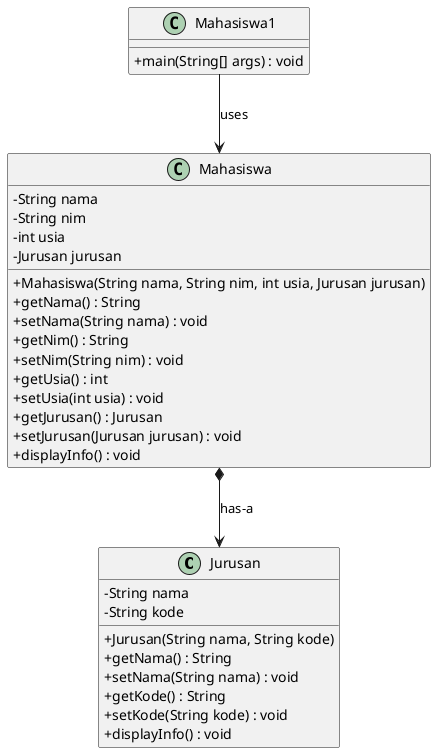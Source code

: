 @startuml Mahasiswa1 
skinparam ClassAttributeIconSize 0
  
    class Jurusan {
        - String nama
        - String kode
        + Jurusan(String nama, String kode)
        + getNama() : String
        + setNama(String nama) : void
        + getKode() : String
        + setKode(String kode) : void
        + displayInfo() : void
    }

    class Mahasiswa {
        - String nama
        - String nim
        - int usia
        - Jurusan jurusan
        + Mahasiswa(String nama, String nim, int usia, Jurusan jurusan)
        + getNama() : String
        + setNama(String nama) : void
        + getNim() : String
        + setNim(String nim) : void
        + getUsia() : int
        + setUsia(int usia) : void
        + getJurusan() : Jurusan
        + setJurusan(Jurusan jurusan) : void
        + displayInfo() : void
    }

    class Mahasiswa1 {
        + main(String[] args) : void
    }

    Mahasiswa1 --> Mahasiswa : "uses"
    Mahasiswa *--> Jurusan : "has-a"

@enduml
